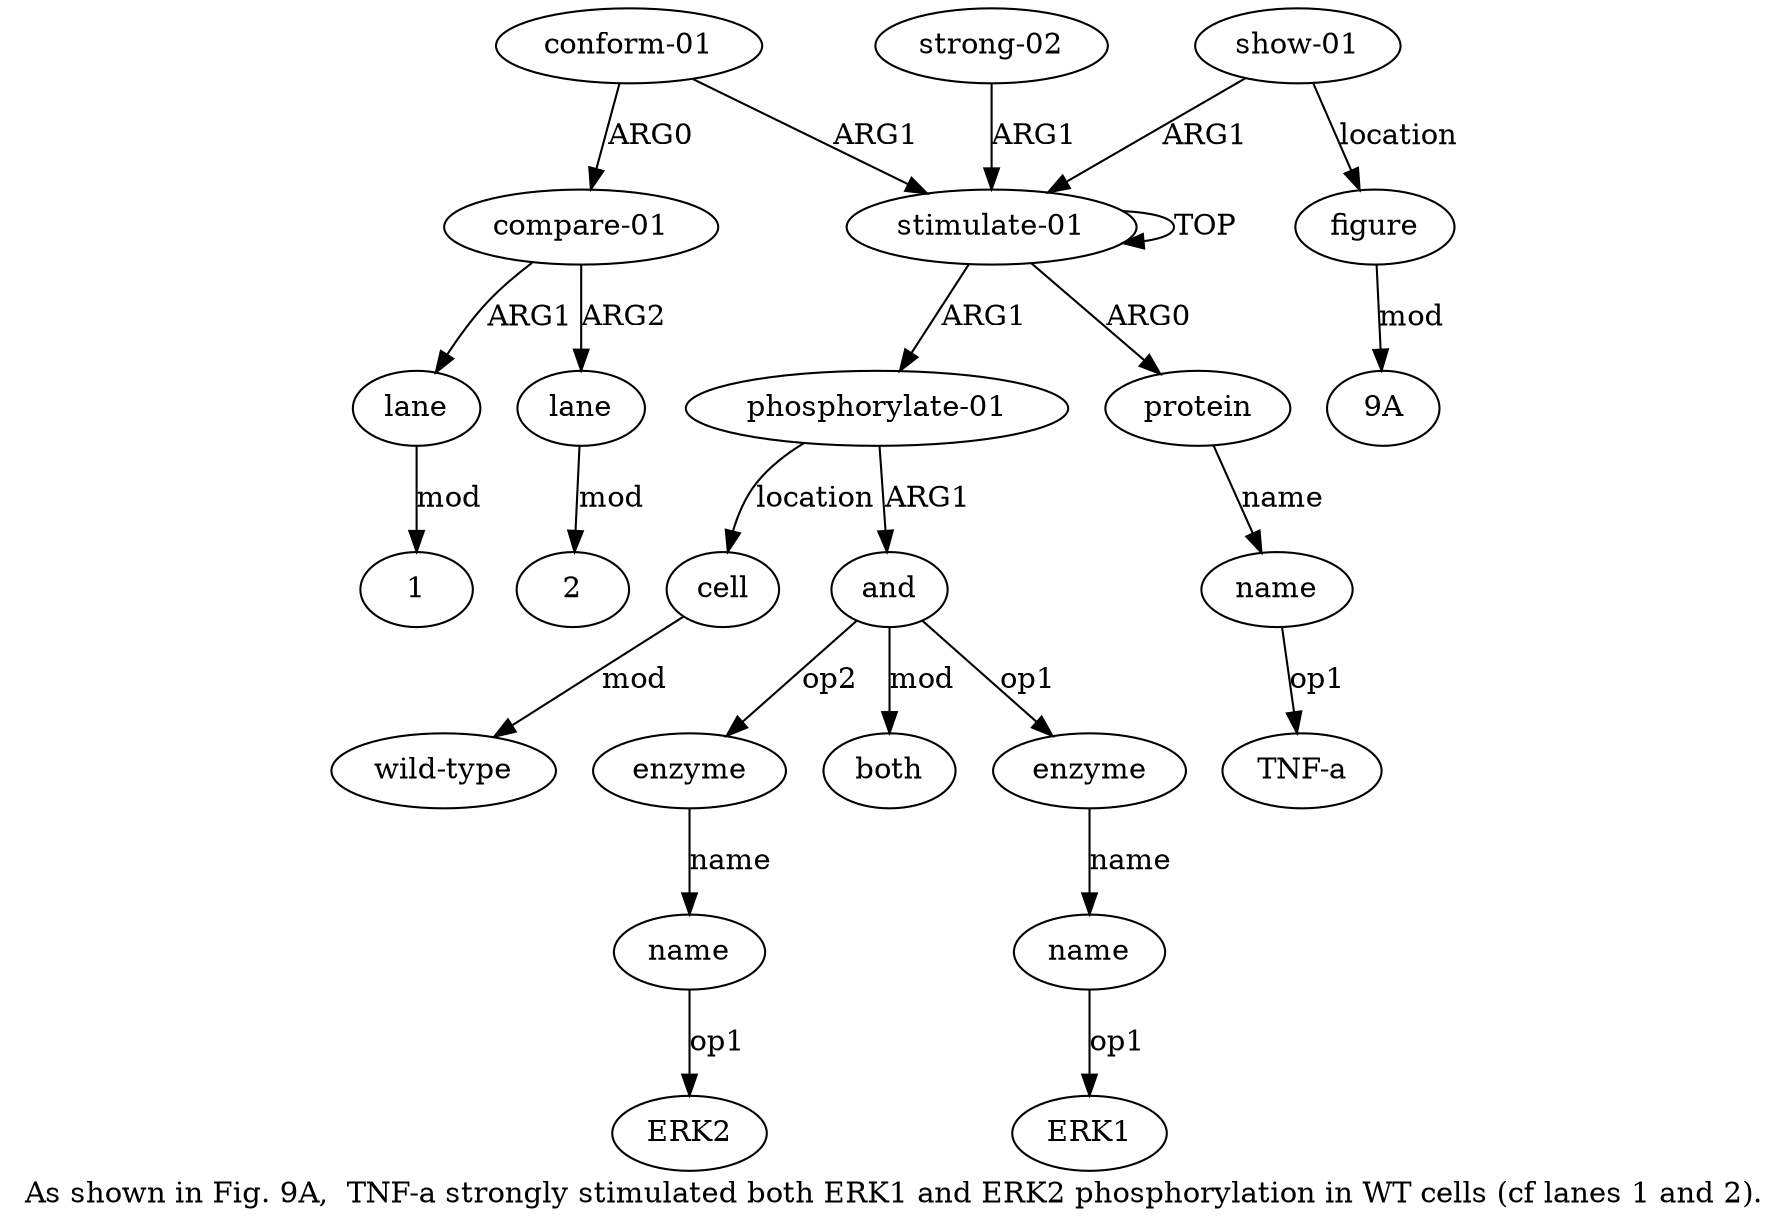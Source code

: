 digraph  {
	graph [label="As shown in Fig. 9A,  TNF-a strongly stimulated both ERK1 and ERK2 phosphorylation in WT cells (cf lanes 1 and 2)."];
	node [label="\N"];
	"a14 1"	 [color=black,
		gold_ind=-1,
		gold_label=1,
		label=1,
		test_ind=-1,
		test_label=1];
	"a15 2"	 [color=black,
		gold_ind=-1,
		gold_label=2,
		label=2,
		test_ind=-1,
		test_label=2];
	"a8 ERK2"	 [color=black,
		gold_ind=-1,
		gold_label=ERK2,
		label=ERK2,
		test_ind=-1,
		test_label=ERK2];
	"a2 TNF-a"	 [color=black,
		gold_ind=-1,
		gold_label="TNF-a",
		label="TNF-a",
		test_ind=-1,
		test_label="TNF-a"];
	"a6 ERK1"	 [color=black,
		gold_ind=-1,
		gold_label=ERK1,
		label=ERK1,
		test_ind=-1,
		test_label=ERK1];
	a15	 [color=black,
		gold_ind=15,
		gold_label=lane,
		label=lane,
		test_ind=15,
		test_label=lane];
	a15 -> "a15 2" [key=0,
	color=black,
	gold_label=mod,
	label=mod,
	test_label=mod];
a14 [color=black,
	gold_ind=14,
	gold_label=lane,
	label=lane,
	test_ind=14,
	test_label=lane];
a14 -> "a14 1" [key=0,
color=black,
gold_label=mod,
label=mod,
test_label=mod];
a17 [color=black,
gold_ind=17,
gold_label=figure,
label=figure,
test_ind=17,
test_label=figure];
"a17 9A" [color=black,
gold_ind=-1,
gold_label="9A",
label="9A",
test_ind=-1,
test_label="9A"];
a17 -> "a17 9A" [key=0,
color=black,
gold_label=mod,
label=mod,
test_label=mod];
a16 [color=black,
gold_ind=16,
gold_label="show-01",
label="show-01",
test_ind=16,
test_label="show-01"];
a16 -> a17 [key=0,
color=black,
gold_label=location,
label=location,
test_label=location];
a0 [color=black,
gold_ind=0,
gold_label="stimulate-01",
label="stimulate-01",
test_ind=0,
test_label="stimulate-01"];
a16 -> a0 [key=0,
color=black,
gold_label=ARG1,
label=ARG1,
test_label=ARG1];
a11 [color=black,
gold_ind=11,
gold_label="wild-type",
label="wild-type",
test_ind=11,
test_label="wild-type"];
a10 [color=black,
gold_ind=10,
gold_label=cell,
label=cell,
test_ind=10,
test_label=cell];
a10 -> a11 [key=0,
color=black,
gold_label=mod,
label=mod,
test_label=mod];
a13 [color=black,
gold_ind=13,
gold_label="compare-01",
label="compare-01",
test_ind=13,
test_label="compare-01"];
a13 -> a15 [key=0,
color=black,
gold_label=ARG2,
label=ARG2,
test_label=ARG2];
a13 -> a14 [key=0,
color=black,
gold_label=ARG1,
label=ARG1,
test_label=ARG1];
a12 [color=black,
gold_ind=12,
gold_label="conform-01",
label="conform-01",
test_ind=12,
test_label="conform-01"];
a12 -> a13 [key=0,
color=black,
gold_label=ARG0,
label=ARG0,
test_label=ARG0];
a12 -> a0 [key=0,
color=black,
gold_label=ARG1,
label=ARG1,
test_label=ARG1];
a18 [color=black,
gold_ind=18,
gold_label="strong-02",
label="strong-02",
test_ind=18,
test_label="strong-02"];
a18 -> a0 [key=0,
color=black,
gold_label=ARG1,
label=ARG1,
test_label=ARG1];
a1 [color=black,
gold_ind=1,
gold_label=protein,
label=protein,
test_ind=1,
test_label=protein];
a2 [color=black,
gold_ind=2,
gold_label=name,
label=name,
test_ind=2,
test_label=name];
a1 -> a2 [key=0,
color=black,
gold_label=name,
label=name,
test_label=name];
a0 -> a1 [key=0,
color=black,
gold_label=ARG0,
label=ARG0,
test_label=ARG0];
a0 -> a0 [key=0,
color=black,
gold_label=TOP,
label=TOP,
test_label=TOP];
a3 [color=black,
gold_ind=3,
gold_label="phosphorylate-01",
label="phosphorylate-01",
test_ind=3,
test_label="phosphorylate-01"];
a0 -> a3 [key=0,
color=black,
gold_label=ARG1,
label=ARG1,
test_label=ARG1];
a3 -> a10 [key=0,
color=black,
gold_label=location,
label=location,
test_label=location];
a4 [color=black,
gold_ind=4,
gold_label=and,
label=and,
test_ind=4,
test_label=and];
a3 -> a4 [key=0,
color=black,
gold_label=ARG1,
label=ARG1,
test_label=ARG1];
a2 -> "a2 TNF-a" [key=0,
color=black,
gold_label=op1,
label=op1,
test_label=op1];
a5 [color=black,
gold_ind=5,
gold_label=enzyme,
label=enzyme,
test_ind=5,
test_label=enzyme];
a6 [color=black,
gold_ind=6,
gold_label=name,
label=name,
test_ind=6,
test_label=name];
a5 -> a6 [key=0,
color=black,
gold_label=name,
label=name,
test_label=name];
a4 -> a5 [key=0,
color=black,
gold_label=op1,
label=op1,
test_label=op1];
a7 [color=black,
gold_ind=7,
gold_label=enzyme,
label=enzyme,
test_ind=7,
test_label=enzyme];
a4 -> a7 [key=0,
color=black,
gold_label=op2,
label=op2,
test_label=op2];
a9 [color=black,
gold_ind=9,
gold_label=both,
label=both,
test_ind=9,
test_label=both];
a4 -> a9 [key=0,
color=black,
gold_label=mod,
label=mod,
test_label=mod];
a8 [color=black,
gold_ind=8,
gold_label=name,
label=name,
test_ind=8,
test_label=name];
a7 -> a8 [key=0,
color=black,
gold_label=name,
label=name,
test_label=name];
a6 -> "a6 ERK1" [key=0,
color=black,
gold_label=op1,
label=op1,
test_label=op1];
a8 -> "a8 ERK2" [key=0,
color=black,
gold_label=op1,
label=op1,
test_label=op1];
}
